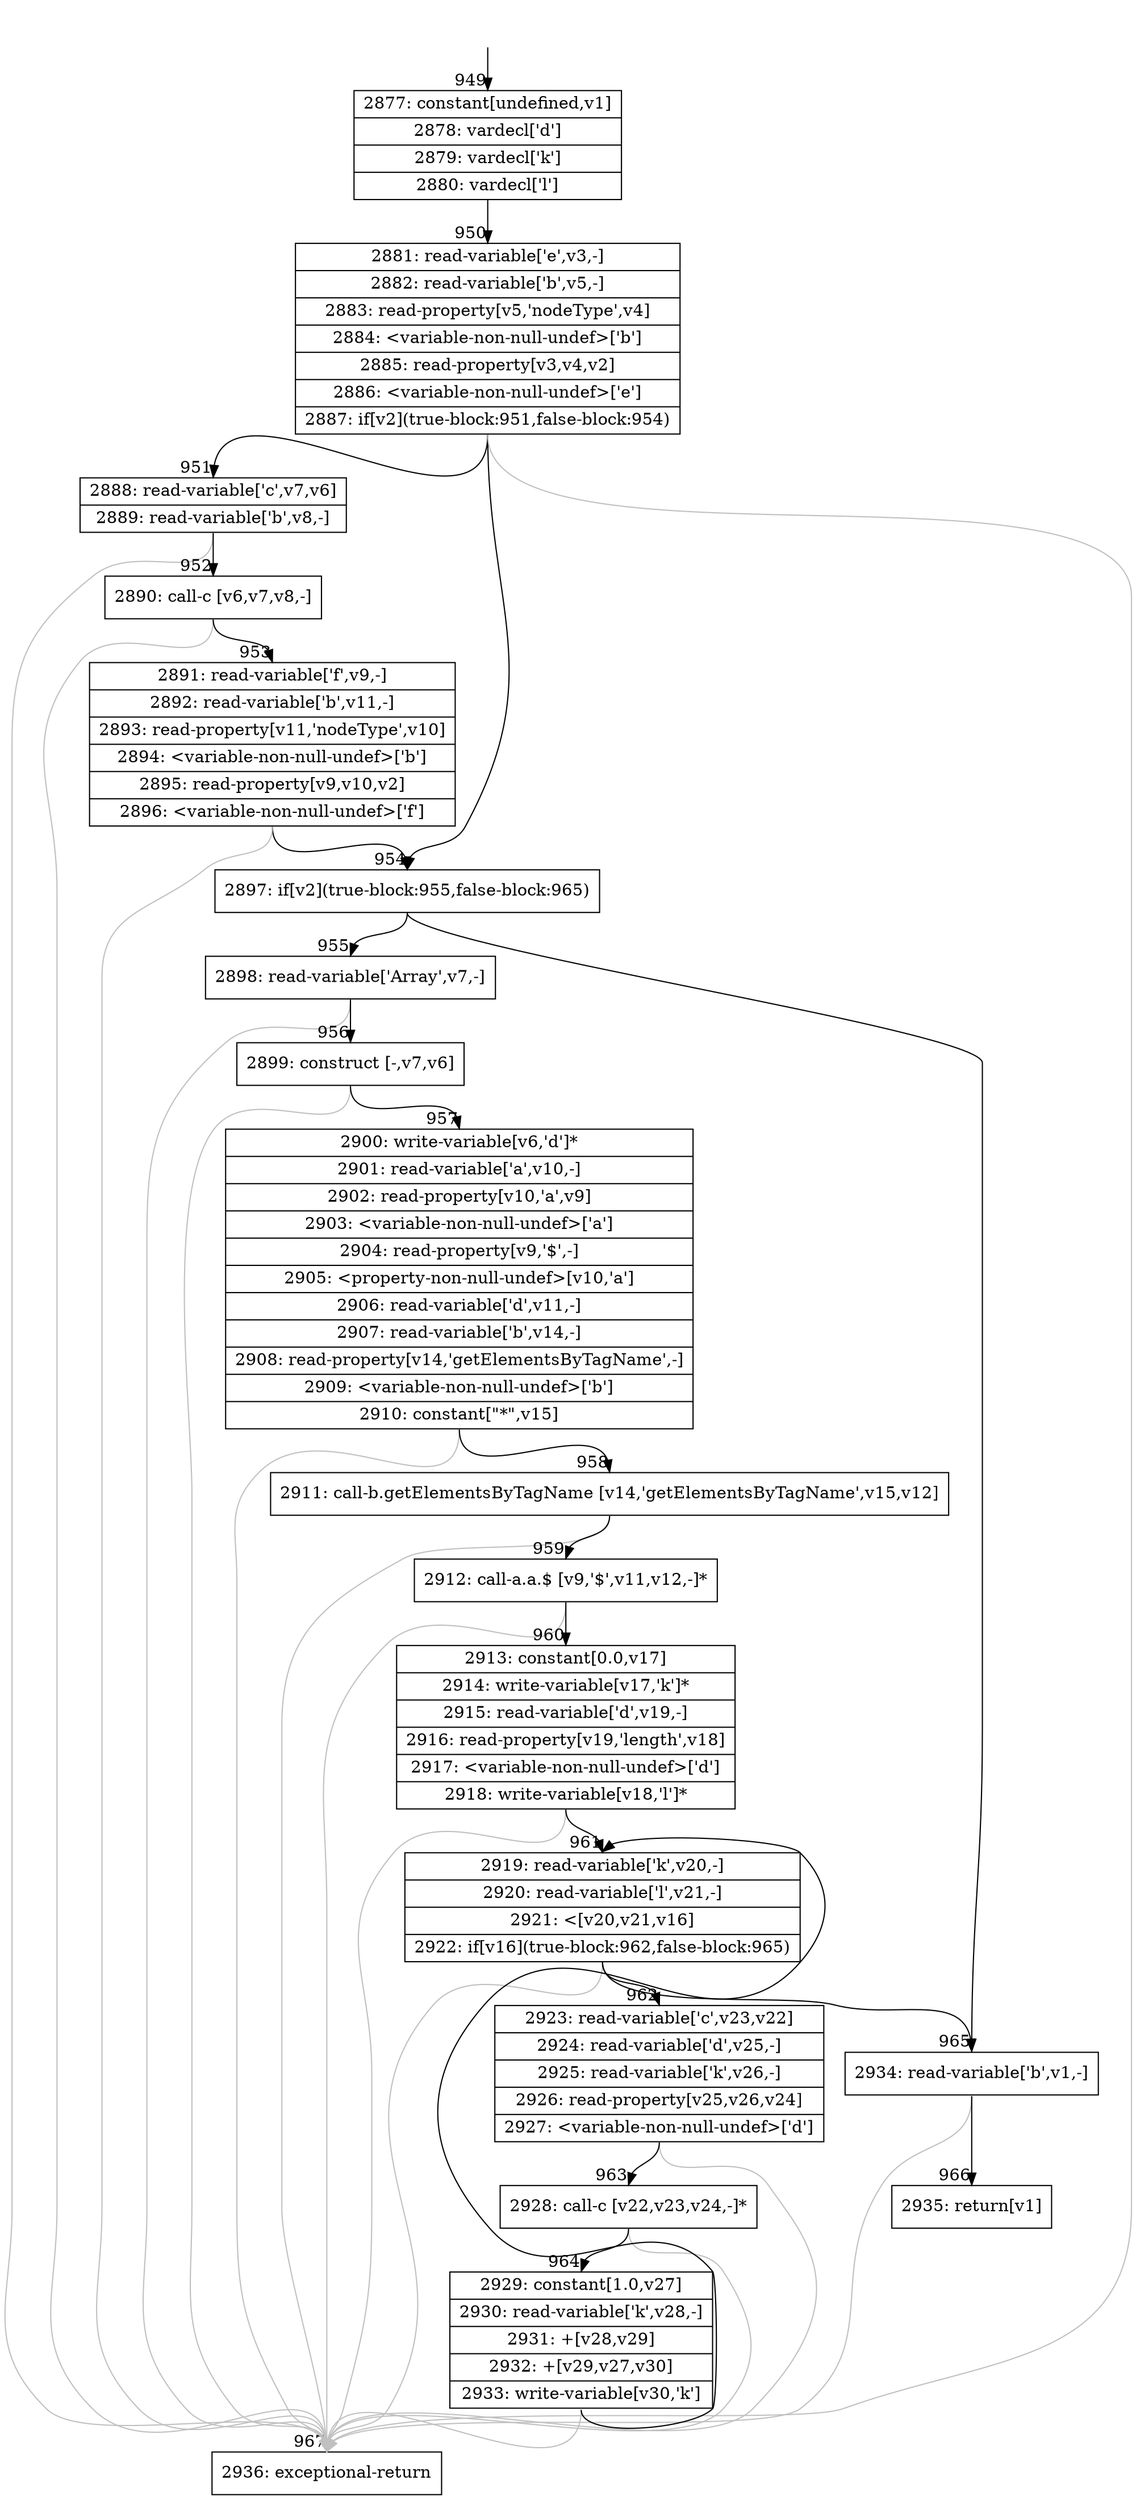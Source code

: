digraph {
rankdir="TD"
BB_entry81[shape=none,label=""];
BB_entry81 -> BB949 [tailport=s, headport=n, headlabel="    949"]
BB949 [shape=record label="{2877: constant[undefined,v1]|2878: vardecl['d']|2879: vardecl['k']|2880: vardecl['l']}" ] 
BB949 -> BB950 [tailport=s, headport=n, headlabel="      950"]
BB950 [shape=record label="{2881: read-variable['e',v3,-]|2882: read-variable['b',v5,-]|2883: read-property[v5,'nodeType',v4]|2884: \<variable-non-null-undef\>['b']|2885: read-property[v3,v4,v2]|2886: \<variable-non-null-undef\>['e']|2887: if[v2](true-block:951,false-block:954)}" ] 
BB950 -> BB954 [tailport=s, headport=n, headlabel="      954"]
BB950 -> BB951 [tailport=s, headport=n, headlabel="      951"]
BB950 -> BB967 [tailport=s, headport=n, color=gray, headlabel="      967"]
BB951 [shape=record label="{2888: read-variable['c',v7,v6]|2889: read-variable['b',v8,-]}" ] 
BB951 -> BB952 [tailport=s, headport=n, headlabel="      952"]
BB951 -> BB967 [tailport=s, headport=n, color=gray]
BB952 [shape=record label="{2890: call-c [v6,v7,v8,-]}" ] 
BB952 -> BB953 [tailport=s, headport=n, headlabel="      953"]
BB952 -> BB967 [tailport=s, headport=n, color=gray]
BB953 [shape=record label="{2891: read-variable['f',v9,-]|2892: read-variable['b',v11,-]|2893: read-property[v11,'nodeType',v10]|2894: \<variable-non-null-undef\>['b']|2895: read-property[v9,v10,v2]|2896: \<variable-non-null-undef\>['f']}" ] 
BB953 -> BB954 [tailport=s, headport=n]
BB953 -> BB967 [tailport=s, headport=n, color=gray]
BB954 [shape=record label="{2897: if[v2](true-block:955,false-block:965)}" ] 
BB954 -> BB955 [tailport=s, headport=n, headlabel="      955"]
BB954 -> BB965 [tailport=s, headport=n, headlabel="      965"]
BB955 [shape=record label="{2898: read-variable['Array',v7,-]}" ] 
BB955 -> BB956 [tailport=s, headport=n, headlabel="      956"]
BB955 -> BB967 [tailport=s, headport=n, color=gray]
BB956 [shape=record label="{2899: construct [-,v7,v6]}" ] 
BB956 -> BB957 [tailport=s, headport=n, headlabel="      957"]
BB956 -> BB967 [tailport=s, headport=n, color=gray]
BB957 [shape=record label="{2900: write-variable[v6,'d']*|2901: read-variable['a',v10,-]|2902: read-property[v10,'a',v9]|2903: \<variable-non-null-undef\>['a']|2904: read-property[v9,'$',-]|2905: \<property-non-null-undef\>[v10,'a']|2906: read-variable['d',v11,-]|2907: read-variable['b',v14,-]|2908: read-property[v14,'getElementsByTagName',-]|2909: \<variable-non-null-undef\>['b']|2910: constant[\"*\",v15]}" ] 
BB957 -> BB958 [tailport=s, headport=n, headlabel="      958"]
BB957 -> BB967 [tailport=s, headport=n, color=gray]
BB958 [shape=record label="{2911: call-b.getElementsByTagName [v14,'getElementsByTagName',v15,v12]}" ] 
BB958 -> BB959 [tailport=s, headport=n, headlabel="      959"]
BB958 -> BB967 [tailport=s, headport=n, color=gray]
BB959 [shape=record label="{2912: call-a.a.$ [v9,'$',v11,v12,-]*}" ] 
BB959 -> BB960 [tailport=s, headport=n, headlabel="      960"]
BB959 -> BB967 [tailport=s, headport=n, color=gray]
BB960 [shape=record label="{2913: constant[0.0,v17]|2914: write-variable[v17,'k']*|2915: read-variable['d',v19,-]|2916: read-property[v19,'length',v18]|2917: \<variable-non-null-undef\>['d']|2918: write-variable[v18,'l']*}" ] 
BB960 -> BB961 [tailport=s, headport=n, headlabel="      961"]
BB960 -> BB967 [tailport=s, headport=n, color=gray]
BB961 [shape=record label="{2919: read-variable['k',v20,-]|2920: read-variable['l',v21,-]|2921: \<[v20,v21,v16]|2922: if[v16](true-block:962,false-block:965)}" ] 
BB961 -> BB962 [tailport=s, headport=n, headlabel="      962"]
BB961 -> BB965 [tailport=s, headport=n]
BB961 -> BB967 [tailport=s, headport=n, color=gray]
BB962 [shape=record label="{2923: read-variable['c',v23,v22]|2924: read-variable['d',v25,-]|2925: read-variable['k',v26,-]|2926: read-property[v25,v26,v24]|2927: \<variable-non-null-undef\>['d']}" ] 
BB962 -> BB963 [tailport=s, headport=n, headlabel="      963"]
BB962 -> BB967 [tailport=s, headport=n, color=gray]
BB963 [shape=record label="{2928: call-c [v22,v23,v24,-]*}" ] 
BB963 -> BB964 [tailport=s, headport=n, headlabel="      964"]
BB963 -> BB967 [tailport=s, headport=n, color=gray]
BB964 [shape=record label="{2929: constant[1.0,v27]|2930: read-variable['k',v28,-]|2931: +[v28,v29]|2932: +[v29,v27,v30]|2933: write-variable[v30,'k']}" ] 
BB964 -> BB961 [tailport=s, headport=n]
BB964 -> BB967 [tailport=s, headport=n, color=gray]
BB965 [shape=record label="{2934: read-variable['b',v1,-]}" ] 
BB965 -> BB966 [tailport=s, headport=n, headlabel="      966"]
BB965 -> BB967 [tailport=s, headport=n, color=gray]
BB966 [shape=record label="{2935: return[v1]}" ] 
BB967 [shape=record label="{2936: exceptional-return}" ] 
}
